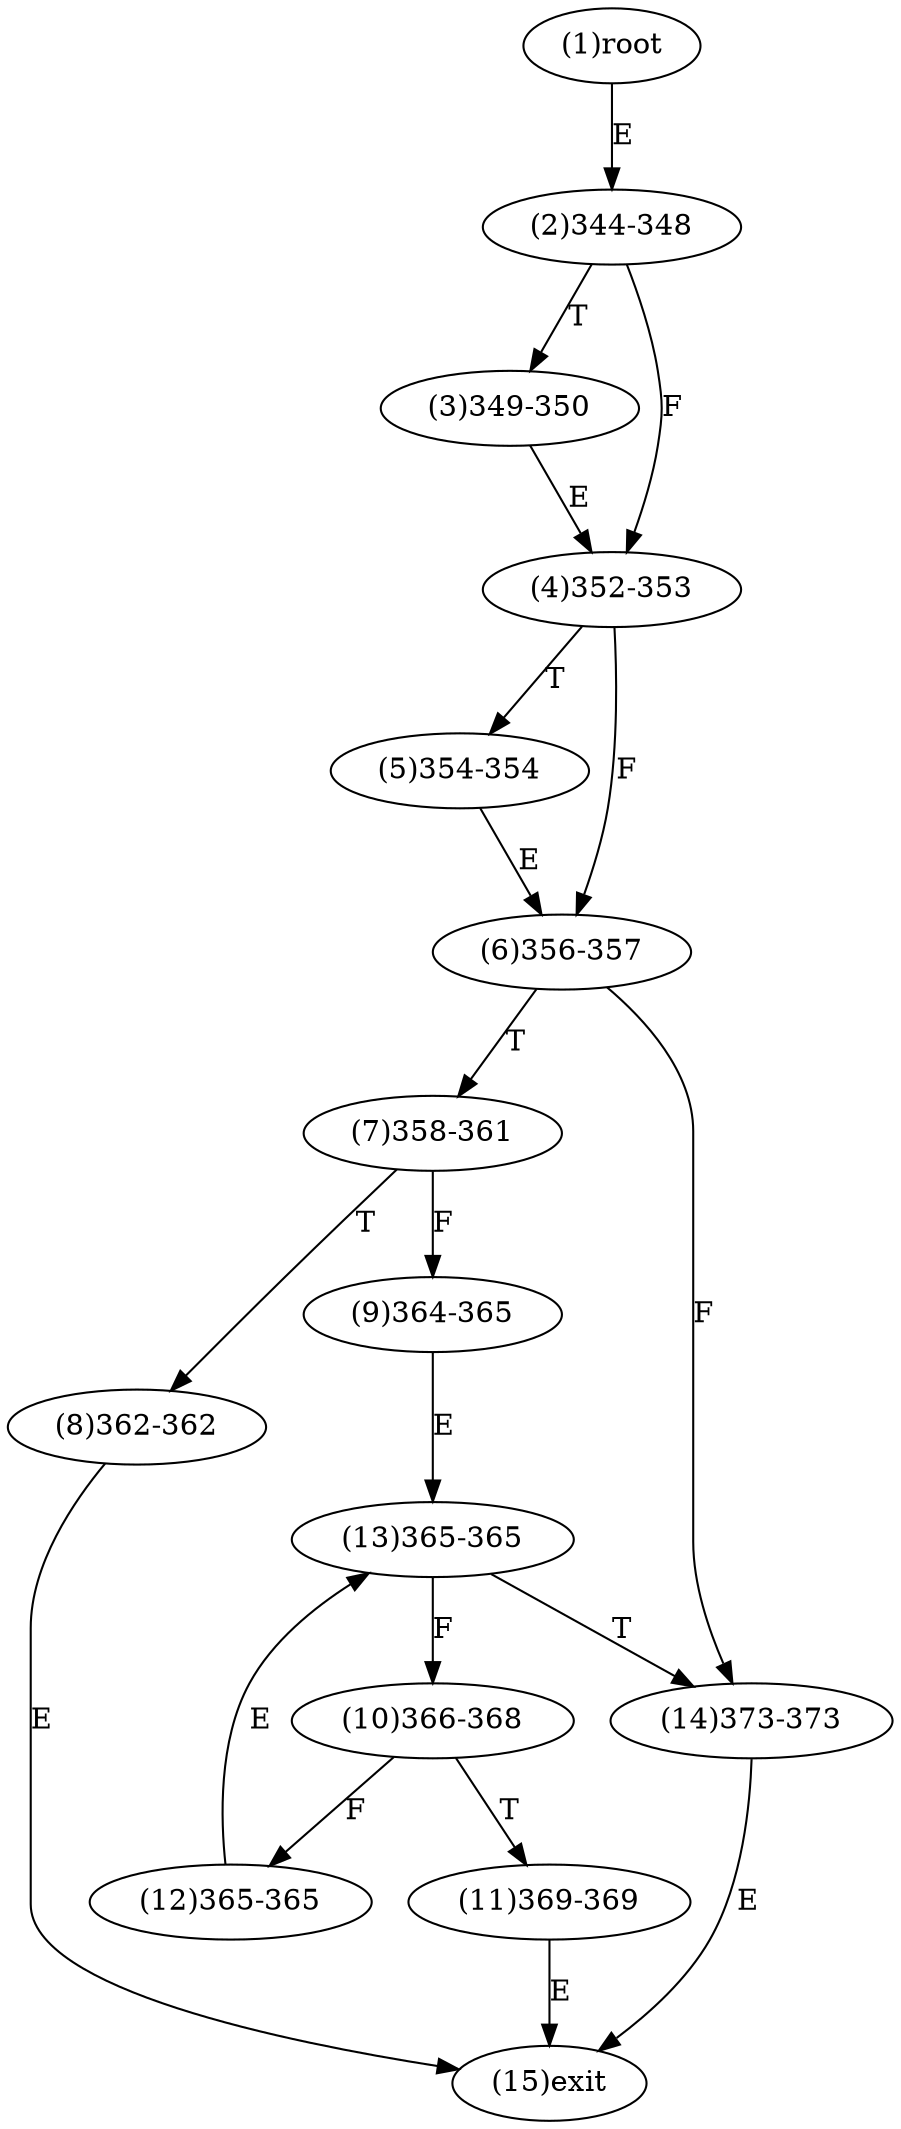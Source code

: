digraph "" { 
1[ label="(1)root"];
2[ label="(2)344-348"];
3[ label="(3)349-350"];
4[ label="(4)352-353"];
5[ label="(5)354-354"];
6[ label="(6)356-357"];
7[ label="(7)358-361"];
8[ label="(8)362-362"];
9[ label="(9)364-365"];
10[ label="(10)366-368"];
11[ label="(11)369-369"];
12[ label="(12)365-365"];
13[ label="(13)365-365"];
14[ label="(14)373-373"];
15[ label="(15)exit"];
1->2[ label="E"];
2->4[ label="F"];
2->3[ label="T"];
3->4[ label="E"];
4->6[ label="F"];
4->5[ label="T"];
5->6[ label="E"];
6->14[ label="F"];
6->7[ label="T"];
7->9[ label="F"];
7->8[ label="T"];
8->15[ label="E"];
9->13[ label="E"];
10->12[ label="F"];
10->11[ label="T"];
11->15[ label="E"];
12->13[ label="E"];
13->10[ label="F"];
13->14[ label="T"];
14->15[ label="E"];
}